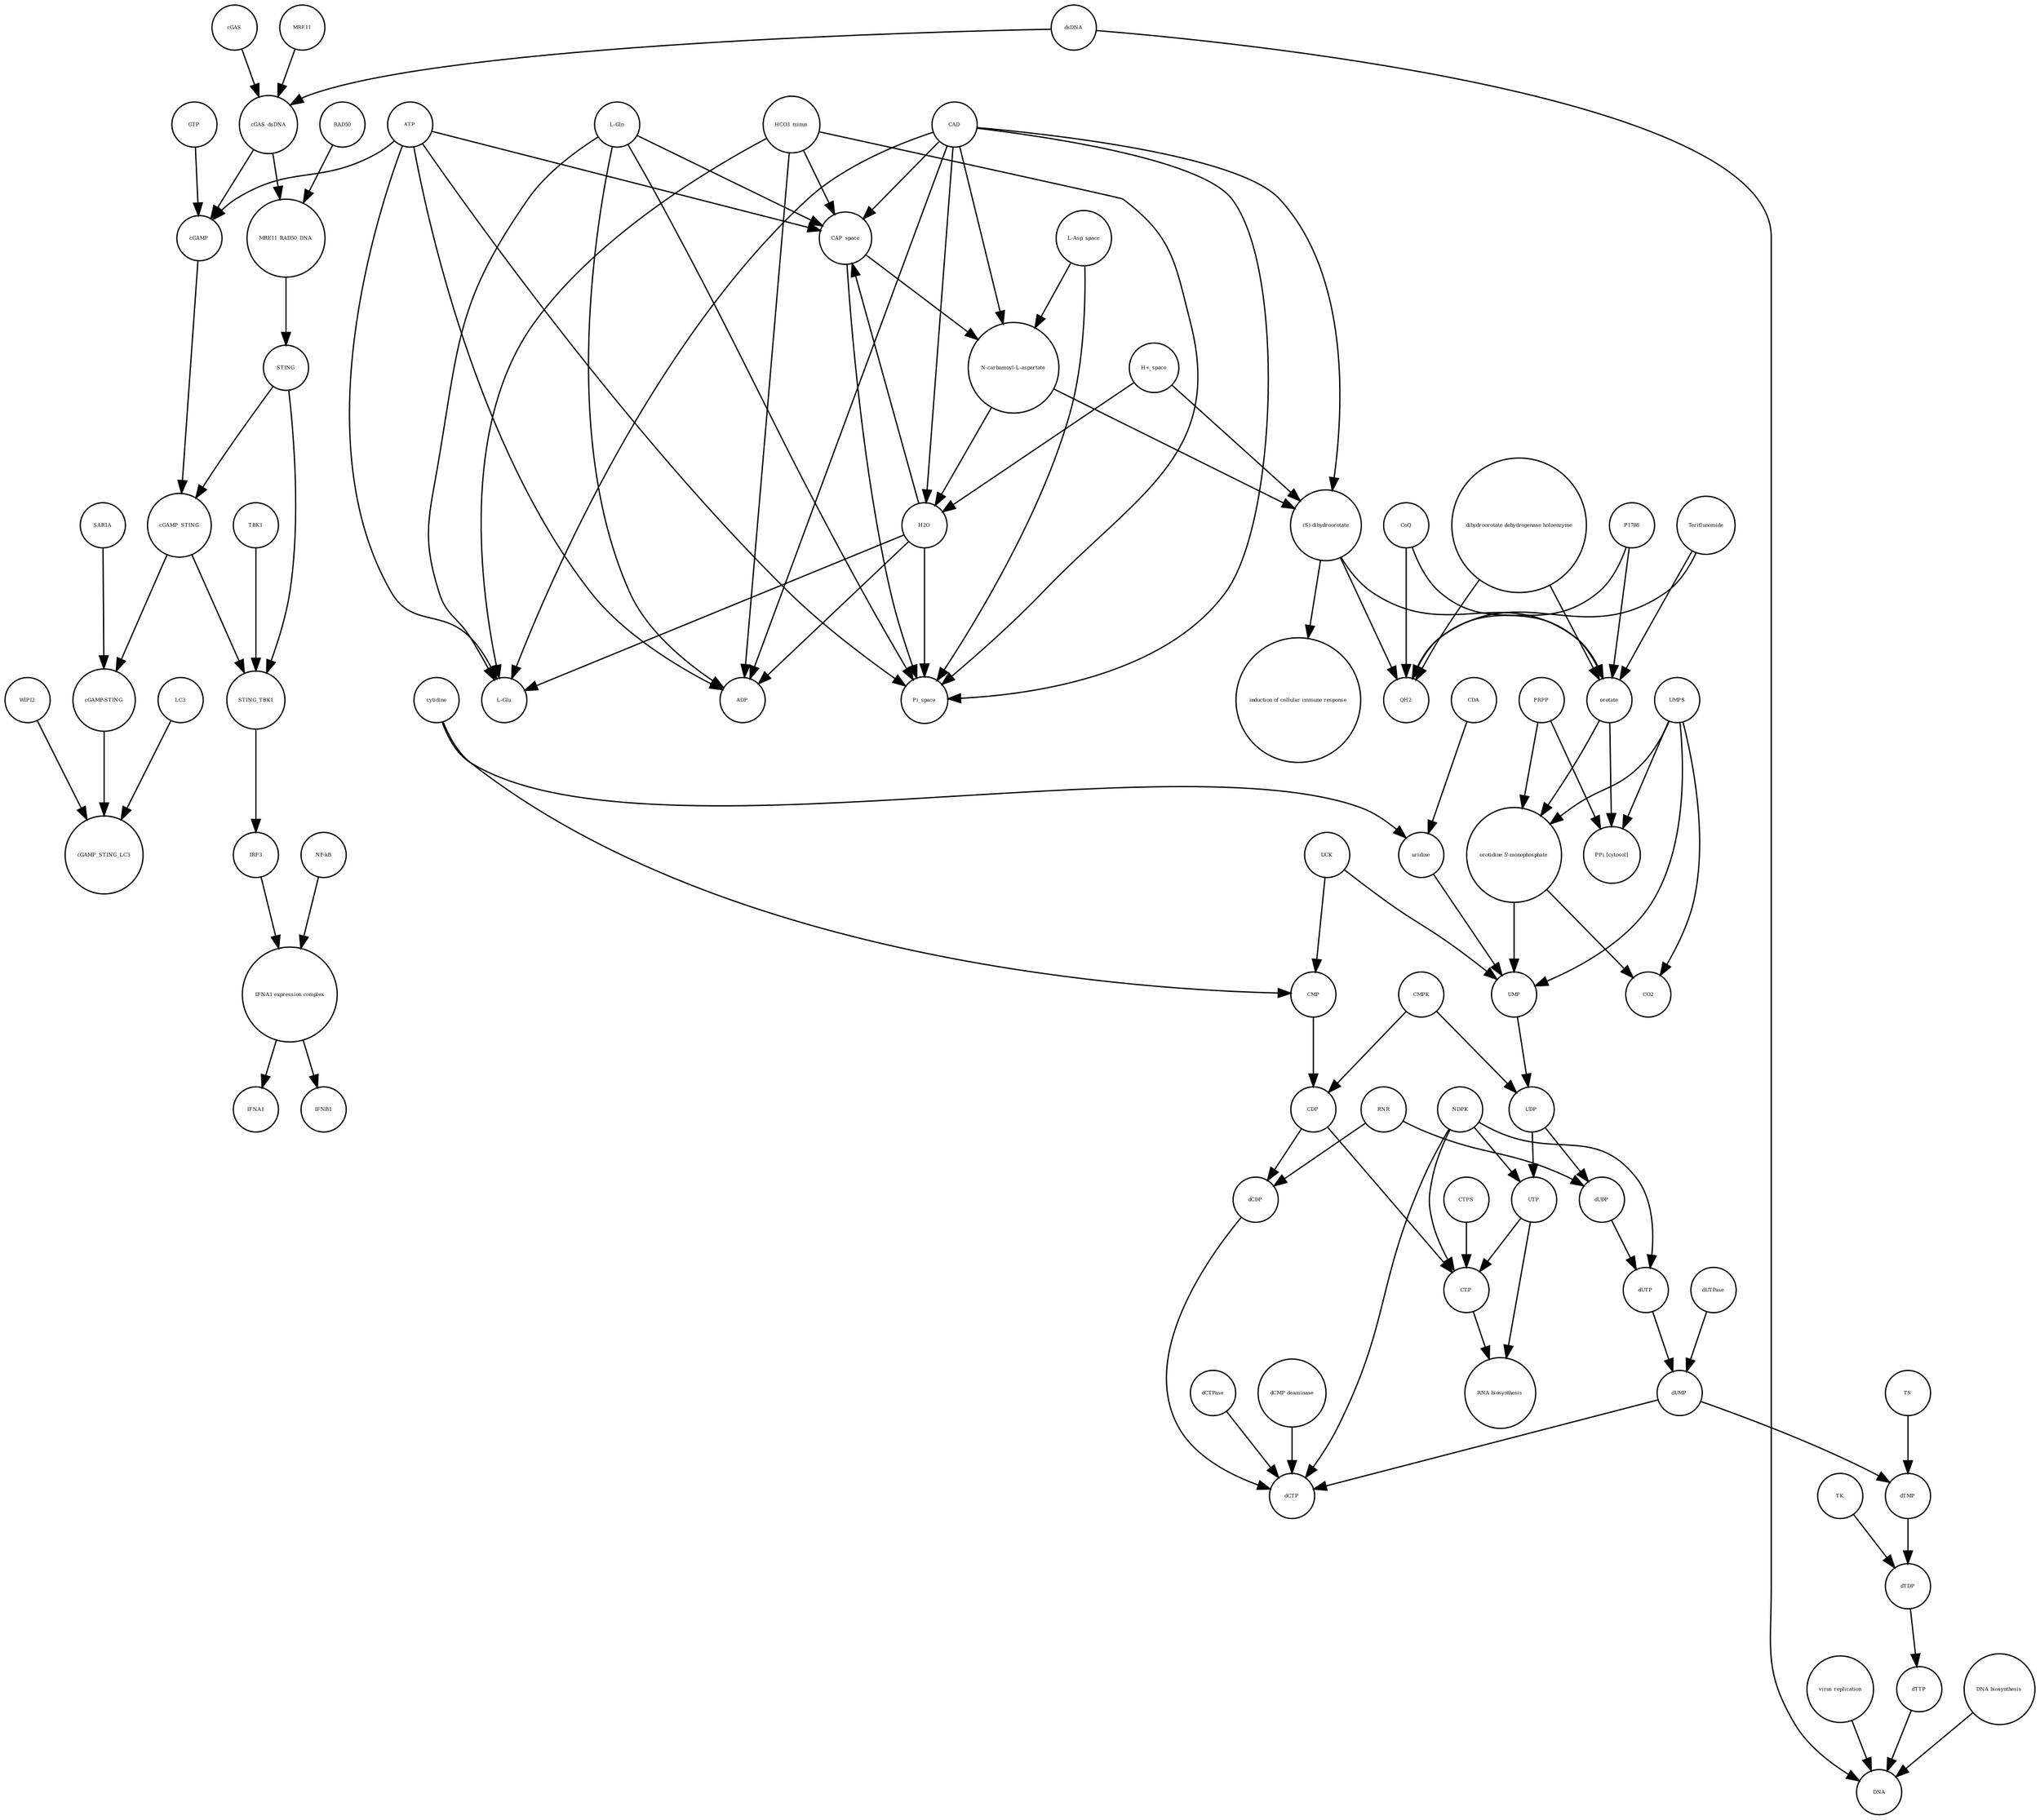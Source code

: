 strict digraph  {
UTP [annotation="", bipartite=0, cls="simple chemical", fontsize=4, label=UTP, shape=circle];
"RNA biosynthesis" [annotation="urn_miriam_obo.go_GO%3A0032774", bipartite=0, cls=phenotype, fontsize=4, label="RNA biosynthesis", shape=circle];
CTP [annotation="", bipartite=0, cls="simple chemical", fontsize=4, label=CTP, shape=circle];
"(S)-dihydroorotate" [annotation="", bipartite=0, cls="simple chemical", fontsize=4, label="(S)-dihydroorotate", shape=circle];
"induction of cellular immune response" [annotation="", bipartite=0, cls=phenotype, fontsize=4, label="induction of cellular immune response", shape=circle];
UMPS [annotation="", bipartite=0, cls="macromolecule multimer", fontsize=4, label=UMPS, shape=circle];
dTTP [annotation="", bipartite=0, cls="simple chemical", fontsize=4, label=dTTP, shape=circle];
STING [annotation="", bipartite=0, cls="macromolecule multimer", fontsize=4, label=STING, shape=circle];
dUDP [annotation="", bipartite=0, cls="simple chemical", fontsize=4, label=dUDP, shape=circle];
dUTP [annotation="", bipartite=0, cls="simple chemical", fontsize=4, label=dUTP, shape=circle];
IRF3 [annotation="", bipartite=0, cls="macromolecule multimer", fontsize=4, label=IRF3, shape=circle];
"PPi [cytosol]" [annotation="", bipartite=0, cls="simple chemical", fontsize=4, label="PPi [cytosol]", shape=circle];
LC3 [annotation="", bipartite=0, cls=macromolecule, fontsize=4, label=LC3, shape=circle];
dCTP [annotation="", bipartite=0, cls="simple chemical", fontsize=4, label=dCTP, shape=circle];
PRPP [annotation="", bipartite=0, cls="simple chemical", fontsize=4, label=PRPP, shape=circle];
ATP [annotation="", bipartite=0, cls="simple chemical", fontsize=4, label=ATP, shape=circle];
dCDP [annotation="", bipartite=0, cls="simple chemical", fontsize=4, label=dCDP, shape=circle];
"virus replication" [annotation="", bipartite=0, cls=phenotype, fontsize=4, label="virus replication", shape=circle];
CDP [annotation="", bipartite=0, cls="simple chemical", fontsize=4, label=CDP, shape=circle];
UMP [annotation="", bipartite=0, cls="simple chemical", fontsize=4, label=UMP, shape=circle];
CoQ [annotation="", bipartite=0, cls="simple chemical", fontsize=4, label=CoQ, shape=circle];
dUTPase [annotation="", bipartite=0, cls=macromolecule, fontsize=4, label=dUTPase, shape=circle];
RAD50 [annotation="", bipartite=0, cls="macromolecule multimer", fontsize=4, label=RAD50, shape=circle];
"L-Glu" [annotation="", bipartite=0, cls="simple chemical", fontsize=4, label="L-Glu", shape=circle];
orotate [annotation="", bipartite=0, cls="simple chemical", fontsize=4, label=orotate, shape=circle];
HCO3_minus [annotation="", bipartite=0, cls="simple chemical", fontsize=4, label=HCO3_minus, shape=circle];
SAR1A [annotation="", bipartite=0, cls=macromolecule, fontsize=4, label=SAR1A, shape=circle];
"N-carbamoyl-L-aspartate" [annotation="", bipartite=0, cls="simple chemical", fontsize=4, label="N-carbamoyl-L-aspartate", shape=circle];
CO2 [annotation="", bipartite=0, cls="simple chemical", fontsize=4, label=CO2, shape=circle];
"H+_space" [annotation="", bipartite=0, cls="simple chemical", fontsize=4, label="H+_space", shape=circle];
WIPI2 [annotation="", bipartite=0, cls=macromolecule, fontsize=4, label=WIPI2, shape=circle];
STING_TBK1 [annotation="", bipartite=0, cls=complex, fontsize=4, label=STING_TBK1, shape=circle];
cGAMP_STING [annotation="", bipartite=0, cls=complex, fontsize=4, label=cGAMP_STING, shape=circle];
RNR [annotation="", bipartite=0, cls=macromolecule, fontsize=4, label=RNR, shape=circle];
"dCMP deaminase" [annotation="", bipartite=0, cls=macromolecule, fontsize=4, label="dCMP deaminase", shape=circle];
ADP [annotation="", bipartite=0, cls="simple chemical", fontsize=4, label=ADP, shape=circle];
IFNB1 [annotation="", bipartite=0, cls="nucleic acid feature", fontsize=4, label=IFNB1, shape=circle];
dsDNA [annotation="", bipartite=0, cls="simple chemical", fontsize=4, label=dsDNA, shape=circle];
GTP [annotation="", bipartite=0, cls="simple chemical", fontsize=4, label=GTP, shape=circle];
"cGAMP-STING" [annotation="", bipartite=0, cls=complex, fontsize=4, label="cGAMP-STING", shape=circle];
NDPK [annotation="", bipartite=0, cls=macromolecule, fontsize=4, label=NDPK, shape=circle];
uridine [annotation="", bipartite=0, cls="simple chemical", fontsize=4, label=uridine, shape=circle];
Pi_space [annotation="", bipartite=0, cls="simple chemical", fontsize=4, label=Pi_space, shape=circle];
UCK [annotation="", bipartite=0, cls=macromolecule, fontsize=4, label=UCK, shape=circle];
cGAS_dsDNA [annotation="", bipartite=0, cls=complex, fontsize=4, label=cGAS_dsDNA, shape=circle];
MRE11 [annotation="", bipartite=0, cls="macromolecule multimer", fontsize=4, label=MRE11, shape=circle];
dCTPase [annotation="", bipartite=0, cls=macromolecule, fontsize=4, label=dCTPase, shape=circle];
CMP [annotation="", bipartite=0, cls="simple chemical", fontsize=4, label=CMP, shape=circle];
CMPK [annotation="", bipartite=0, cls=macromolecule, fontsize=4, label=CMPK, shape=circle];
"dihydroorotate dehydrogenase holoenzyme" [annotation="", bipartite=0, cls="simple chemical", fontsize=4, label="dihydroorotate dehydrogenase holoenzyme", shape=circle];
"orotidine 5'-monophosphate" [annotation="", bipartite=0, cls="simple chemical", fontsize=4, label="orotidine 5'-monophosphate", shape=circle];
DNA [annotation="", bipartite=0, cls="nucleic acid feature", fontsize=4, label=DNA, shape=circle];
IFNA1 [annotation="", bipartite=0, cls="nucleic acid feature", fontsize=4, label=IFNA1, shape=circle];
"L-Gln" [annotation="", bipartite=0, cls="simple chemical", fontsize=4, label="L-Gln", shape=circle];
cGAS [annotation="", bipartite=0, cls=macromolecule, fontsize=4, label=cGAS, shape=circle];
"IFNA1 expression complex" [annotation="", bipartite=0, cls=complex, fontsize=4, label="IFNA1 expression complex", shape=circle];
"DNA biosynthesis" [annotation="urn_miriam_obo.go_GO%3A0071897", bipartite=0, cls=phenotype, fontsize=4, label="DNA biosynthesis", shape=circle];
TS [annotation="", bipartite=0, cls=macromolecule, fontsize=4, label=TS, shape=circle];
cGAMP [annotation="", bipartite=0, cls="simple chemical", fontsize=4, label=cGAMP, shape=circle];
CTPS [annotation="", bipartite=0, cls=macromolecule, fontsize=4, label=CTPS, shape=circle];
"NF-kB" [annotation="", bipartite=0, cls=complex, fontsize=4, label="NF-kB", shape=circle];
CAD [annotation="", bipartite=0, cls=macromolecule, fontsize=4, label=CAD, shape=circle];
CAP_space [annotation="", bipartite=0, cls="simple chemical", fontsize=4, label=CAP_space, shape=circle];
H2O [annotation="", bipartite=0, cls="simple chemical", fontsize=4, label=H2O, shape=circle];
cytidine [annotation="", bipartite=0, cls="simple chemical", fontsize=4, label=cytidine, shape=circle];
MRE11_RAD50_DNA [annotation="", bipartite=0, cls=complex, fontsize=4, label=MRE11_RAD50_DNA, shape=circle];
QH2 [annotation="", bipartite=0, cls="simple chemical", fontsize=4, label=QH2, shape=circle];
dTMP [annotation="", bipartite=0, cls="simple chemical", fontsize=4, label=dTMP, shape=circle];
dTDP [annotation="", bipartite=0, cls="simple chemical", fontsize=4, label=dTDP, shape=circle];
TK [annotation="", bipartite=0, cls=macromolecule, fontsize=4, label=TK, shape=circle];
TBK1 [annotation="", bipartite=0, cls=macromolecule, fontsize=4, label=TBK1, shape=circle];
cGAMP_STING_LC3 [annotation="", bipartite=0, cls=complex, fontsize=4, label=cGAMP_STING_LC3, shape=circle];
P1788 [annotation="", bipartite=0, cls="simple chemical", fontsize=4, label=P1788, shape=circle];
UDP [annotation="", bipartite=0, cls="simple chemical", fontsize=4, label=UDP, shape=circle];
"L-Asp_space" [annotation="", bipartite=0, cls="simple chemical", fontsize=4, label="L-Asp_space", shape=circle];
Teriflunomide [annotation="", bipartite=0, cls="simple chemical", fontsize=4, label=Teriflunomide, shape=circle];
dUMP [annotation="", bipartite=0, cls="simple chemical", fontsize=4, label=dUMP, shape=circle];
CDA [annotation="", bipartite=0, cls=macromolecule, fontsize=4, label=CDA, shape=circle];
UTP -> "RNA biosynthesis"  [annotation="", interaction_type="necessary stimulation"];
UTP -> CTP  [annotation="", interaction_type=production];
CTP -> "RNA biosynthesis"  [annotation="", interaction_type="necessary stimulation"];
"(S)-dihydroorotate" -> "induction of cellular immune response"  [annotation="", interaction_type="necessary stimulation"];
"(S)-dihydroorotate" -> QH2  [annotation="", interaction_type=production];
"(S)-dihydroorotate" -> orotate  [annotation="", interaction_type=production];
UMPS -> CO2  [annotation=urn_miriam_reactome_REACT_1698, interaction_type=catalysis];
UMPS -> UMP  [annotation=urn_miriam_reactome_REACT_1698, interaction_type=catalysis];
UMPS -> "orotidine 5'-monophosphate"  [annotation=urn_miriam_reactome_REACT_1698, interaction_type=catalysis];
UMPS -> "PPi [cytosol]"  [annotation=urn_miriam_reactome_REACT_1698, interaction_type=catalysis];
dTTP -> DNA  [annotation="", interaction_type=production];
STING -> cGAMP_STING  [annotation="", interaction_type=production];
STING -> STING_TBK1  [annotation="", interaction_type=production];
dUDP -> dUTP  [annotation="", interaction_type=production];
dUTP -> dUMP  [annotation="", interaction_type=production];
IRF3 -> "IFNA1 expression complex"  [annotation="", interaction_type=production];
LC3 -> cGAMP_STING_LC3  [annotation="", interaction_type=production];
PRPP -> "orotidine 5'-monophosphate"  [annotation="", interaction_type=production];
PRPP -> "PPi [cytosol]"  [annotation="", interaction_type=production];
ATP -> ADP  [annotation="", interaction_type=production];
ATP -> Pi_space  [annotation="", interaction_type=production];
ATP -> CAP_space  [annotation="", interaction_type=production];
ATP -> "L-Glu"  [annotation="", interaction_type=production];
ATP -> cGAMP  [annotation="", interaction_type=production];
dCDP -> dCTP  [annotation="", interaction_type=production];
"virus replication" -> DNA  [annotation="", interaction_type=inhibition];
CDP -> dCDP  [annotation="", interaction_type=production];
CDP -> CTP  [annotation="", interaction_type=production];
UMP -> UDP  [annotation="", interaction_type=production];
CoQ -> QH2  [annotation="", interaction_type=production];
CoQ -> orotate  [annotation="", interaction_type=production];
dUTPase -> dUMP  [annotation="", interaction_type=catalysis];
RAD50 -> MRE11_RAD50_DNA  [annotation="", interaction_type=production];
orotate -> "orotidine 5'-monophosphate"  [annotation="", interaction_type=production];
orotate -> "PPi [cytosol]"  [annotation="", interaction_type=production];
HCO3_minus -> Pi_space  [annotation="", interaction_type=production];
HCO3_minus -> CAP_space  [annotation="", interaction_type=production];
HCO3_minus -> ADP  [annotation="", interaction_type=production];
HCO3_minus -> "L-Glu"  [annotation="", interaction_type=production];
SAR1A -> "cGAMP-STING"  [annotation="", interaction_type=catalysis];
"N-carbamoyl-L-aspartate" -> "(S)-dihydroorotate"  [annotation="", interaction_type=production];
"N-carbamoyl-L-aspartate" -> H2O  [annotation="", interaction_type=production];
"H+_space" -> "(S)-dihydroorotate"  [annotation="", interaction_type=production];
"H+_space" -> H2O  [annotation="", interaction_type=production];
WIPI2 -> cGAMP_STING_LC3  [annotation="", interaction_type=catalysis];
STING_TBK1 -> IRF3  [annotation="", interaction_type=catalysis];
cGAMP_STING -> STING_TBK1  [annotation="", interaction_type=production];
cGAMP_STING -> "cGAMP-STING"  [annotation="", interaction_type=production];
RNR -> dCDP  [annotation="", interaction_type=catalysis];
RNR -> dUDP  [annotation="", interaction_type=catalysis];
"dCMP deaminase" -> dCTP  [annotation="", interaction_type=catalysis];
dsDNA -> cGAS_dsDNA  [annotation="", interaction_type=production];
dsDNA -> DNA  [annotation="", interaction_type=production];
GTP -> cGAMP  [annotation="", interaction_type=production];
"cGAMP-STING" -> cGAMP_STING_LC3  [annotation="", interaction_type=production];
NDPK -> dUTP  [annotation="", interaction_type=catalysis];
NDPK -> CTP  [annotation="", interaction_type=catalysis];
NDPK -> UTP  [annotation="", interaction_type=catalysis];
NDPK -> dCTP  [annotation="", interaction_type=catalysis];
uridine -> UMP  [annotation="", interaction_type=production];
UCK -> UMP  [annotation="", interaction_type=catalysis];
UCK -> CMP  [annotation="", interaction_type=catalysis];
cGAS_dsDNA -> MRE11_RAD50_DNA  [annotation="", interaction_type=production];
cGAS_dsDNA -> cGAMP  [annotation="", interaction_type=catalysis];
MRE11 -> cGAS_dsDNA  [annotation="", interaction_type=production];
dCTPase -> dCTP  [annotation="", interaction_type=catalysis];
CMP -> CDP  [annotation="", interaction_type=production];
CMPK -> CDP  [annotation="", interaction_type=catalysis];
CMPK -> UDP  [annotation="", interaction_type=catalysis];
"dihydroorotate dehydrogenase holoenzyme" -> QH2  [annotation=urn_miriam_reactome_REACT_1698, interaction_type=catalysis];
"dihydroorotate dehydrogenase holoenzyme" -> orotate  [annotation=urn_miriam_reactome_REACT_1698, interaction_type=catalysis];
"orotidine 5'-monophosphate" -> CO2  [annotation="", interaction_type=production];
"orotidine 5'-monophosphate" -> UMP  [annotation="", interaction_type=production];
"L-Gln" -> Pi_space  [annotation="", interaction_type=production];
"L-Gln" -> CAP_space  [annotation="", interaction_type=production];
"L-Gln" -> ADP  [annotation="", interaction_type=production];
"L-Gln" -> "L-Glu"  [annotation="", interaction_type=production];
cGAS -> cGAS_dsDNA  [annotation="", interaction_type=production];
"IFNA1 expression complex" -> IFNB1  [annotation="", interaction_type=stimulation];
"IFNA1 expression complex" -> IFNA1  [annotation="", interaction_type=stimulation];
"DNA biosynthesis" -> DNA  [annotation="", interaction_type=catalysis];
TS -> dTMP  [annotation="", interaction_type=catalysis];
cGAMP -> cGAMP_STING  [annotation="", interaction_type=production];
CTPS -> CTP  [annotation="", interaction_type=catalysis];
"NF-kB" -> "IFNA1 expression complex"  [annotation="", interaction_type=production];
CAD -> ADP  [annotation=urn_miriam_reactome_REACT_1698, interaction_type=catalysis];
CAD -> Pi_space  [annotation=urn_miriam_reactome_REACT_1698, interaction_type=catalysis];
CAD -> CAP_space  [annotation=urn_miriam_reactome_REACT_1698, interaction_type=catalysis];
CAD -> "L-Glu"  [annotation=urn_miriam_reactome_REACT_1698, interaction_type=catalysis];
CAD -> "(S)-dihydroorotate"  [annotation=urn_miriam_reactome_REACT_1698, interaction_type=catalysis];
CAD -> H2O  [annotation=urn_miriam_reactome_REACT_1698, interaction_type=catalysis];
CAD -> "N-carbamoyl-L-aspartate"  [annotation=urn_miriam_reactome_REACT_1698, interaction_type=catalysis];
CAP_space -> Pi_space  [annotation="", interaction_type=production];
CAP_space -> "N-carbamoyl-L-aspartate"  [annotation="", interaction_type=production];
H2O -> Pi_space  [annotation="", interaction_type=production];
H2O -> CAP_space  [annotation="", interaction_type=production];
H2O -> ADP  [annotation="", interaction_type=production];
H2O -> "L-Glu"  [annotation="", interaction_type=production];
cytidine -> uridine  [annotation="", interaction_type=production];
cytidine -> CMP  [annotation="", interaction_type=production];
MRE11_RAD50_DNA -> STING  [annotation="", interaction_type=catalysis];
dTMP -> dTDP  [annotation="", interaction_type=production];
dTDP -> dTTP  [annotation="", interaction_type=production];
TK -> dTDP  [annotation="", interaction_type=catalysis];
TBK1 -> STING_TBK1  [annotation="", interaction_type=production];
P1788 -> QH2  [annotation=urn_miriam_reactome_REACT_1698, interaction_type=inhibition];
P1788 -> orotate  [annotation=urn_miriam_reactome_REACT_1698, interaction_type=inhibition];
UDP -> UTP  [annotation="", interaction_type=production];
UDP -> dUDP  [annotation="", interaction_type=production];
"L-Asp_space" -> Pi_space  [annotation="", interaction_type=production];
"L-Asp_space" -> "N-carbamoyl-L-aspartate"  [annotation="", interaction_type=production];
Teriflunomide -> QH2  [annotation=urn_miriam_reactome_REACT_1698, interaction_type=inhibition];
Teriflunomide -> orotate  [annotation=urn_miriam_reactome_REACT_1698, interaction_type=inhibition];
dUMP -> dCTP  [annotation="", interaction_type=production];
dUMP -> dTMP  [annotation="", interaction_type=production];
CDA -> uridine  [annotation="", interaction_type=catalysis];
}
